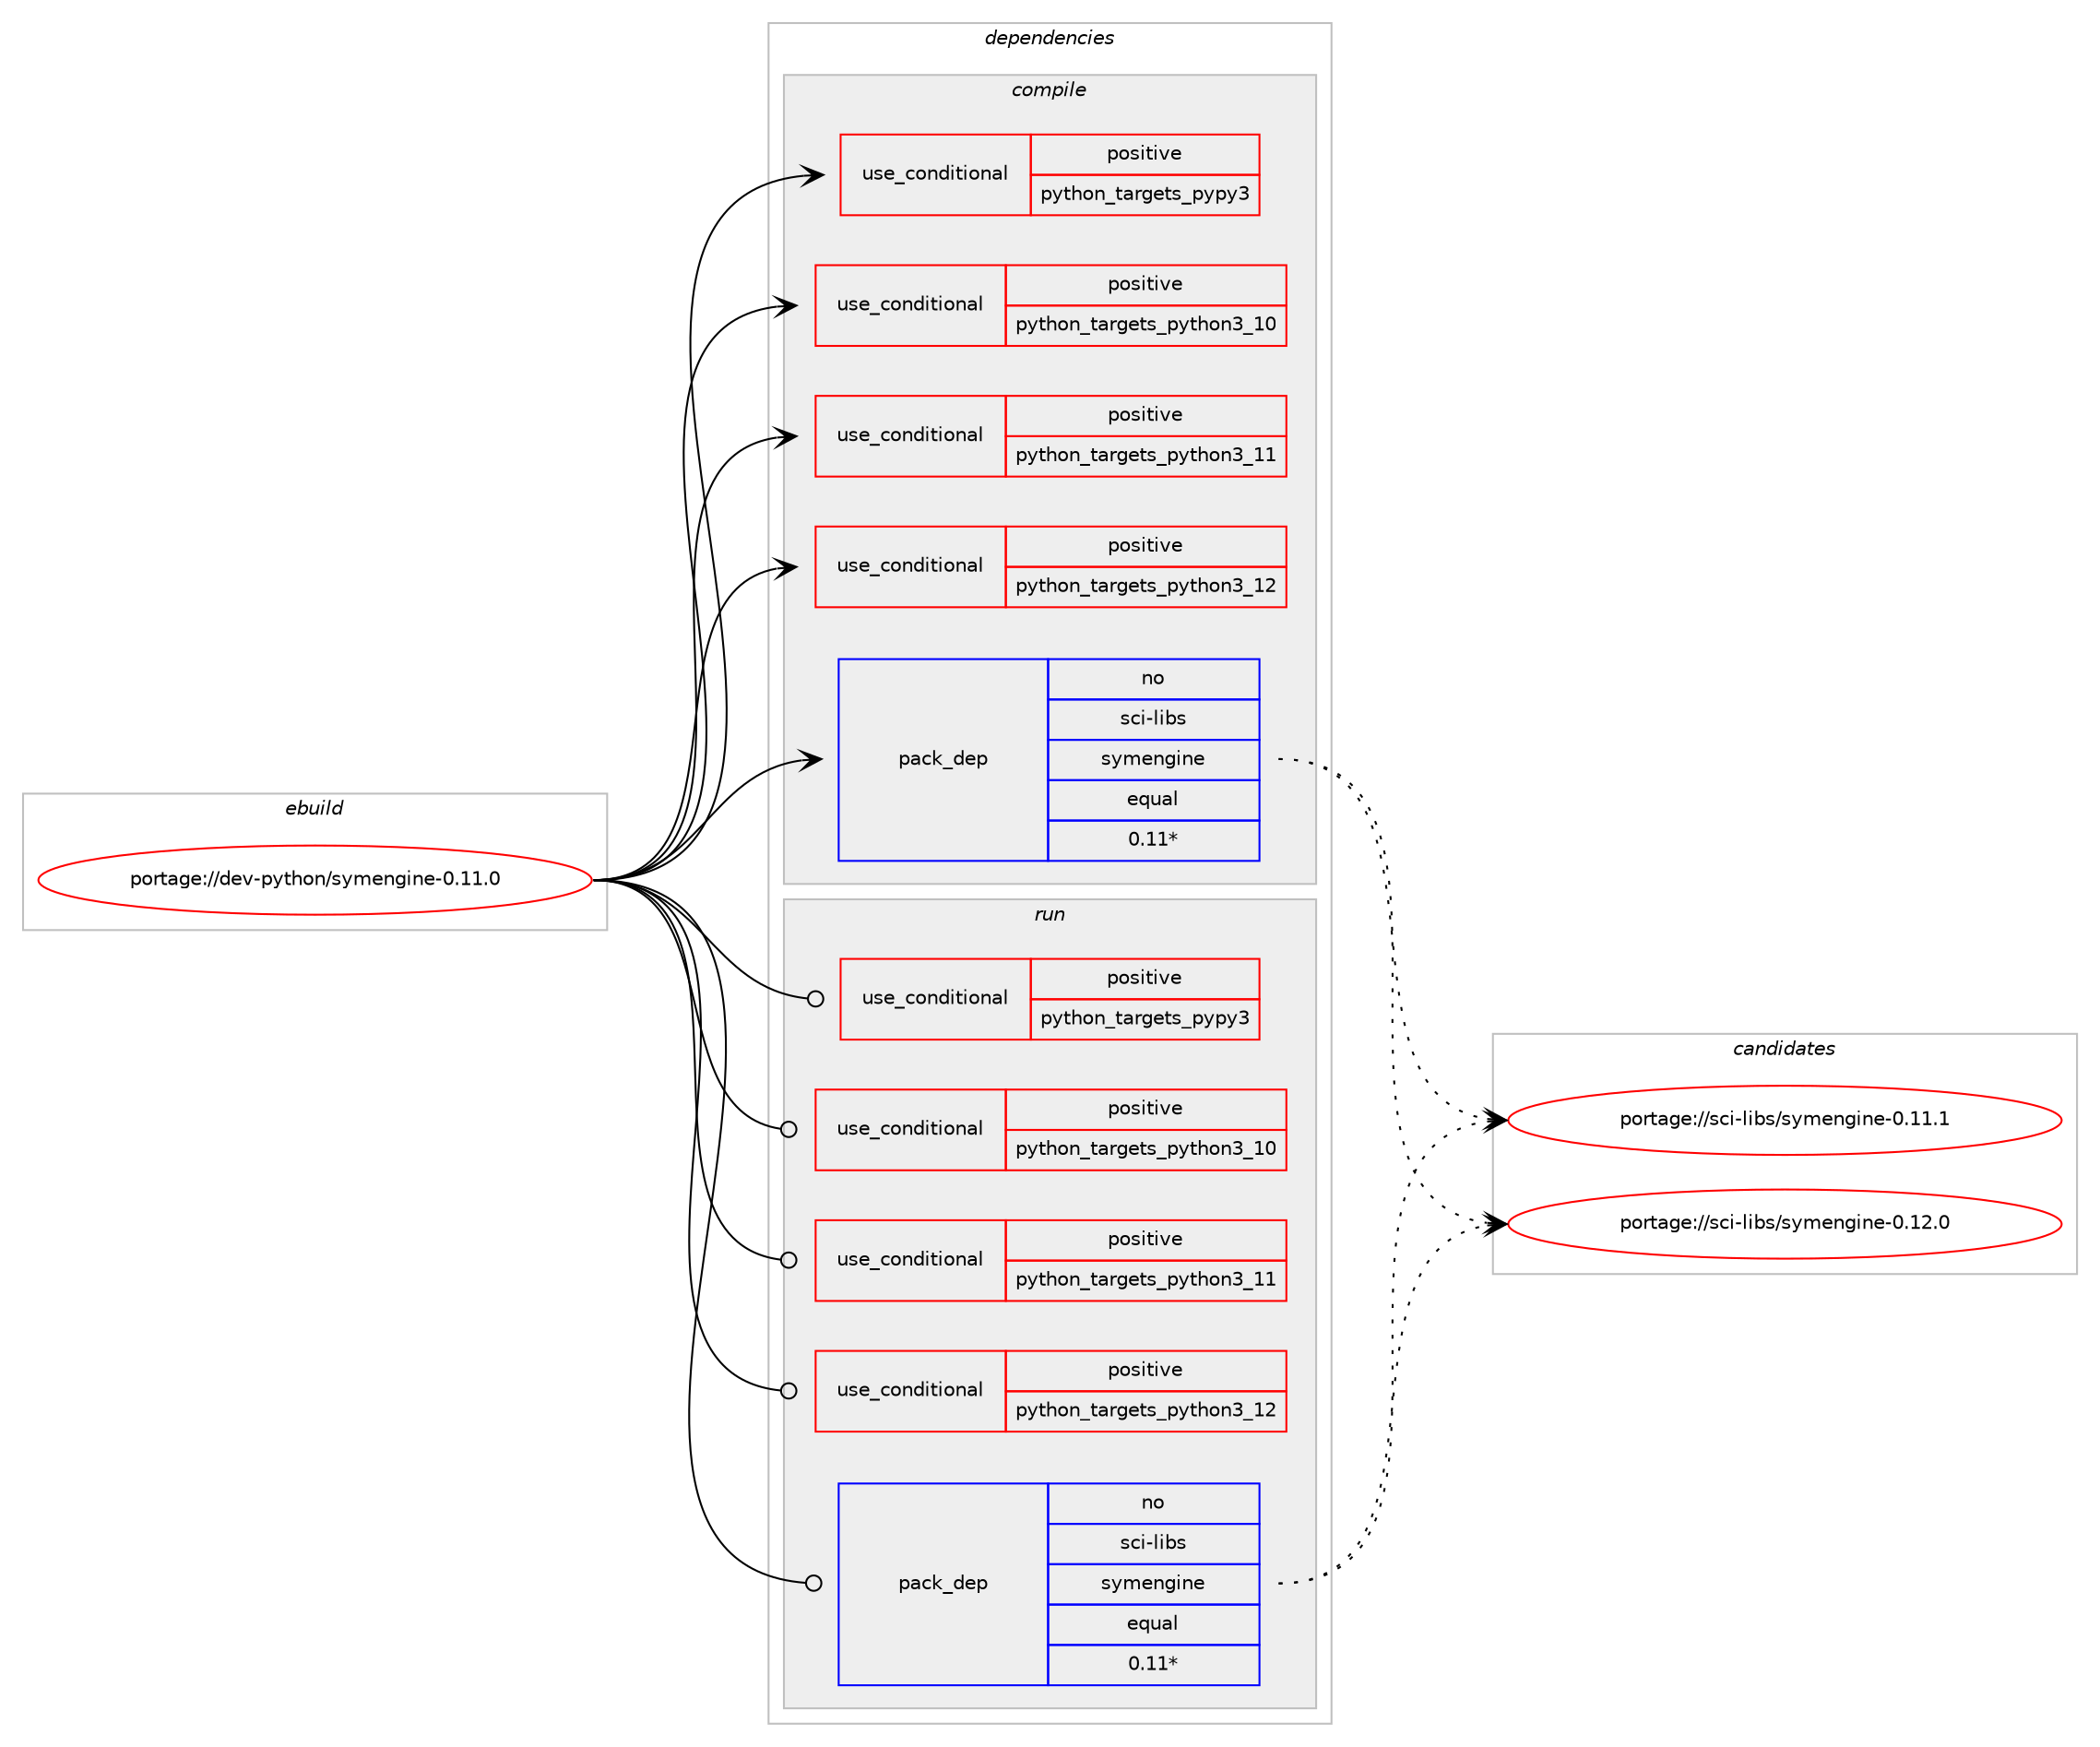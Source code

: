 digraph prolog {

# *************
# Graph options
# *************

newrank=true;
concentrate=true;
compound=true;
graph [rankdir=LR,fontname=Helvetica,fontsize=10,ranksep=1.5];#, ranksep=2.5, nodesep=0.2];
edge  [arrowhead=vee];
node  [fontname=Helvetica,fontsize=10];

# **********
# The ebuild
# **********

subgraph cluster_leftcol {
color=gray;
rank=same;
label=<<i>ebuild</i>>;
id [label="portage://dev-python/symengine-0.11.0", color=red, width=4, href="../dev-python/symengine-0.11.0.svg"];
}

# ****************
# The dependencies
# ****************

subgraph cluster_midcol {
color=gray;
label=<<i>dependencies</i>>;
subgraph cluster_compile {
fillcolor="#eeeeee";
style=filled;
label=<<i>compile</i>>;
subgraph cond38920 {
dependency82933 [label=<<TABLE BORDER="0" CELLBORDER="1" CELLSPACING="0" CELLPADDING="4"><TR><TD ROWSPAN="3" CELLPADDING="10">use_conditional</TD></TR><TR><TD>positive</TD></TR><TR><TD>python_targets_pypy3</TD></TR></TABLE>>, shape=none, color=red];
# *** BEGIN UNKNOWN DEPENDENCY TYPE (TODO) ***
# dependency82933 -> package_dependency(portage://dev-python/symengine-0.11.0,install,no,dev-python,pypy3,none,[,,],any_same_slot,[])
# *** END UNKNOWN DEPENDENCY TYPE (TODO) ***

}
id:e -> dependency82933:w [weight=20,style="solid",arrowhead="vee"];
subgraph cond38921 {
dependency82934 [label=<<TABLE BORDER="0" CELLBORDER="1" CELLSPACING="0" CELLPADDING="4"><TR><TD ROWSPAN="3" CELLPADDING="10">use_conditional</TD></TR><TR><TD>positive</TD></TR><TR><TD>python_targets_python3_10</TD></TR></TABLE>>, shape=none, color=red];
# *** BEGIN UNKNOWN DEPENDENCY TYPE (TODO) ***
# dependency82934 -> package_dependency(portage://dev-python/symengine-0.11.0,install,no,dev-lang,python,none,[,,],[slot(3.10)],[])
# *** END UNKNOWN DEPENDENCY TYPE (TODO) ***

}
id:e -> dependency82934:w [weight=20,style="solid",arrowhead="vee"];
subgraph cond38922 {
dependency82935 [label=<<TABLE BORDER="0" CELLBORDER="1" CELLSPACING="0" CELLPADDING="4"><TR><TD ROWSPAN="3" CELLPADDING="10">use_conditional</TD></TR><TR><TD>positive</TD></TR><TR><TD>python_targets_python3_11</TD></TR></TABLE>>, shape=none, color=red];
# *** BEGIN UNKNOWN DEPENDENCY TYPE (TODO) ***
# dependency82935 -> package_dependency(portage://dev-python/symengine-0.11.0,install,no,dev-lang,python,none,[,,],[slot(3.11)],[])
# *** END UNKNOWN DEPENDENCY TYPE (TODO) ***

}
id:e -> dependency82935:w [weight=20,style="solid",arrowhead="vee"];
subgraph cond38923 {
dependency82936 [label=<<TABLE BORDER="0" CELLBORDER="1" CELLSPACING="0" CELLPADDING="4"><TR><TD ROWSPAN="3" CELLPADDING="10">use_conditional</TD></TR><TR><TD>positive</TD></TR><TR><TD>python_targets_python3_12</TD></TR></TABLE>>, shape=none, color=red];
# *** BEGIN UNKNOWN DEPENDENCY TYPE (TODO) ***
# dependency82936 -> package_dependency(portage://dev-python/symengine-0.11.0,install,no,dev-lang,python,none,[,,],[slot(3.12)],[])
# *** END UNKNOWN DEPENDENCY TYPE (TODO) ***

}
id:e -> dependency82936:w [weight=20,style="solid",arrowhead="vee"];
# *** BEGIN UNKNOWN DEPENDENCY TYPE (TODO) ***
# id -> package_dependency(portage://dev-python/symengine-0.11.0,install,no,dev-python,numpy,none,[,,],[],[use(optenable(python_targets_pypy3),negative),use(optenable(python_targets_python3_10),negative),use(optenable(python_targets_python3_11),negative),use(optenable(python_targets_python3_12),negative)])
# *** END UNKNOWN DEPENDENCY TYPE (TODO) ***

subgraph pack42775 {
dependency82937 [label=<<TABLE BORDER="0" CELLBORDER="1" CELLSPACING="0" CELLPADDING="4" WIDTH="220"><TR><TD ROWSPAN="6" CELLPADDING="30">pack_dep</TD></TR><TR><TD WIDTH="110">no</TD></TR><TR><TD>sci-libs</TD></TR><TR><TD>symengine</TD></TR><TR><TD>equal</TD></TR><TR><TD>0.11*</TD></TR></TABLE>>, shape=none, color=blue];
}
id:e -> dependency82937:w [weight=20,style="solid",arrowhead="vee"];
}
subgraph cluster_compileandrun {
fillcolor="#eeeeee";
style=filled;
label=<<i>compile and run</i>>;
}
subgraph cluster_run {
fillcolor="#eeeeee";
style=filled;
label=<<i>run</i>>;
subgraph cond38924 {
dependency82938 [label=<<TABLE BORDER="0" CELLBORDER="1" CELLSPACING="0" CELLPADDING="4"><TR><TD ROWSPAN="3" CELLPADDING="10">use_conditional</TD></TR><TR><TD>positive</TD></TR><TR><TD>python_targets_pypy3</TD></TR></TABLE>>, shape=none, color=red];
# *** BEGIN UNKNOWN DEPENDENCY TYPE (TODO) ***
# dependency82938 -> package_dependency(portage://dev-python/symengine-0.11.0,run,no,dev-python,pypy3,none,[,,],any_same_slot,[])
# *** END UNKNOWN DEPENDENCY TYPE (TODO) ***

}
id:e -> dependency82938:w [weight=20,style="solid",arrowhead="odot"];
subgraph cond38925 {
dependency82939 [label=<<TABLE BORDER="0" CELLBORDER="1" CELLSPACING="0" CELLPADDING="4"><TR><TD ROWSPAN="3" CELLPADDING="10">use_conditional</TD></TR><TR><TD>positive</TD></TR><TR><TD>python_targets_python3_10</TD></TR></TABLE>>, shape=none, color=red];
# *** BEGIN UNKNOWN DEPENDENCY TYPE (TODO) ***
# dependency82939 -> package_dependency(portage://dev-python/symengine-0.11.0,run,no,dev-lang,python,none,[,,],[slot(3.10)],[])
# *** END UNKNOWN DEPENDENCY TYPE (TODO) ***

}
id:e -> dependency82939:w [weight=20,style="solid",arrowhead="odot"];
subgraph cond38926 {
dependency82940 [label=<<TABLE BORDER="0" CELLBORDER="1" CELLSPACING="0" CELLPADDING="4"><TR><TD ROWSPAN="3" CELLPADDING="10">use_conditional</TD></TR><TR><TD>positive</TD></TR><TR><TD>python_targets_python3_11</TD></TR></TABLE>>, shape=none, color=red];
# *** BEGIN UNKNOWN DEPENDENCY TYPE (TODO) ***
# dependency82940 -> package_dependency(portage://dev-python/symengine-0.11.0,run,no,dev-lang,python,none,[,,],[slot(3.11)],[])
# *** END UNKNOWN DEPENDENCY TYPE (TODO) ***

}
id:e -> dependency82940:w [weight=20,style="solid",arrowhead="odot"];
subgraph cond38927 {
dependency82941 [label=<<TABLE BORDER="0" CELLBORDER="1" CELLSPACING="0" CELLPADDING="4"><TR><TD ROWSPAN="3" CELLPADDING="10">use_conditional</TD></TR><TR><TD>positive</TD></TR><TR><TD>python_targets_python3_12</TD></TR></TABLE>>, shape=none, color=red];
# *** BEGIN UNKNOWN DEPENDENCY TYPE (TODO) ***
# dependency82941 -> package_dependency(portage://dev-python/symengine-0.11.0,run,no,dev-lang,python,none,[,,],[slot(3.12)],[])
# *** END UNKNOWN DEPENDENCY TYPE (TODO) ***

}
id:e -> dependency82941:w [weight=20,style="solid",arrowhead="odot"];
# *** BEGIN UNKNOWN DEPENDENCY TYPE (TODO) ***
# id -> package_dependency(portage://dev-python/symengine-0.11.0,run,no,dev-python,numpy,none,[,,],[],[use(optenable(python_targets_pypy3),negative),use(optenable(python_targets_python3_10),negative),use(optenable(python_targets_python3_11),negative),use(optenable(python_targets_python3_12),negative)])
# *** END UNKNOWN DEPENDENCY TYPE (TODO) ***

subgraph pack42776 {
dependency82942 [label=<<TABLE BORDER="0" CELLBORDER="1" CELLSPACING="0" CELLPADDING="4" WIDTH="220"><TR><TD ROWSPAN="6" CELLPADDING="30">pack_dep</TD></TR><TR><TD WIDTH="110">no</TD></TR><TR><TD>sci-libs</TD></TR><TR><TD>symengine</TD></TR><TR><TD>equal</TD></TR><TR><TD>0.11*</TD></TR></TABLE>>, shape=none, color=blue];
}
id:e -> dependency82942:w [weight=20,style="solid",arrowhead="odot"];
}
}

# **************
# The candidates
# **************

subgraph cluster_choices {
rank=same;
color=gray;
label=<<i>candidates</i>>;

subgraph choice42775 {
color=black;
nodesep=1;
choice1159910545108105981154711512110910111010310511010145484649494649 [label="portage://sci-libs/symengine-0.11.1", color=red, width=4,href="../sci-libs/symengine-0.11.1.svg"];
choice1159910545108105981154711512110910111010310511010145484649504648 [label="portage://sci-libs/symengine-0.12.0", color=red, width=4,href="../sci-libs/symengine-0.12.0.svg"];
dependency82937:e -> choice1159910545108105981154711512110910111010310511010145484649494649:w [style=dotted,weight="100"];
dependency82937:e -> choice1159910545108105981154711512110910111010310511010145484649504648:w [style=dotted,weight="100"];
}
subgraph choice42776 {
color=black;
nodesep=1;
choice1159910545108105981154711512110910111010310511010145484649494649 [label="portage://sci-libs/symengine-0.11.1", color=red, width=4,href="../sci-libs/symengine-0.11.1.svg"];
choice1159910545108105981154711512110910111010310511010145484649504648 [label="portage://sci-libs/symengine-0.12.0", color=red, width=4,href="../sci-libs/symengine-0.12.0.svg"];
dependency82942:e -> choice1159910545108105981154711512110910111010310511010145484649494649:w [style=dotted,weight="100"];
dependency82942:e -> choice1159910545108105981154711512110910111010310511010145484649504648:w [style=dotted,weight="100"];
}
}

}

